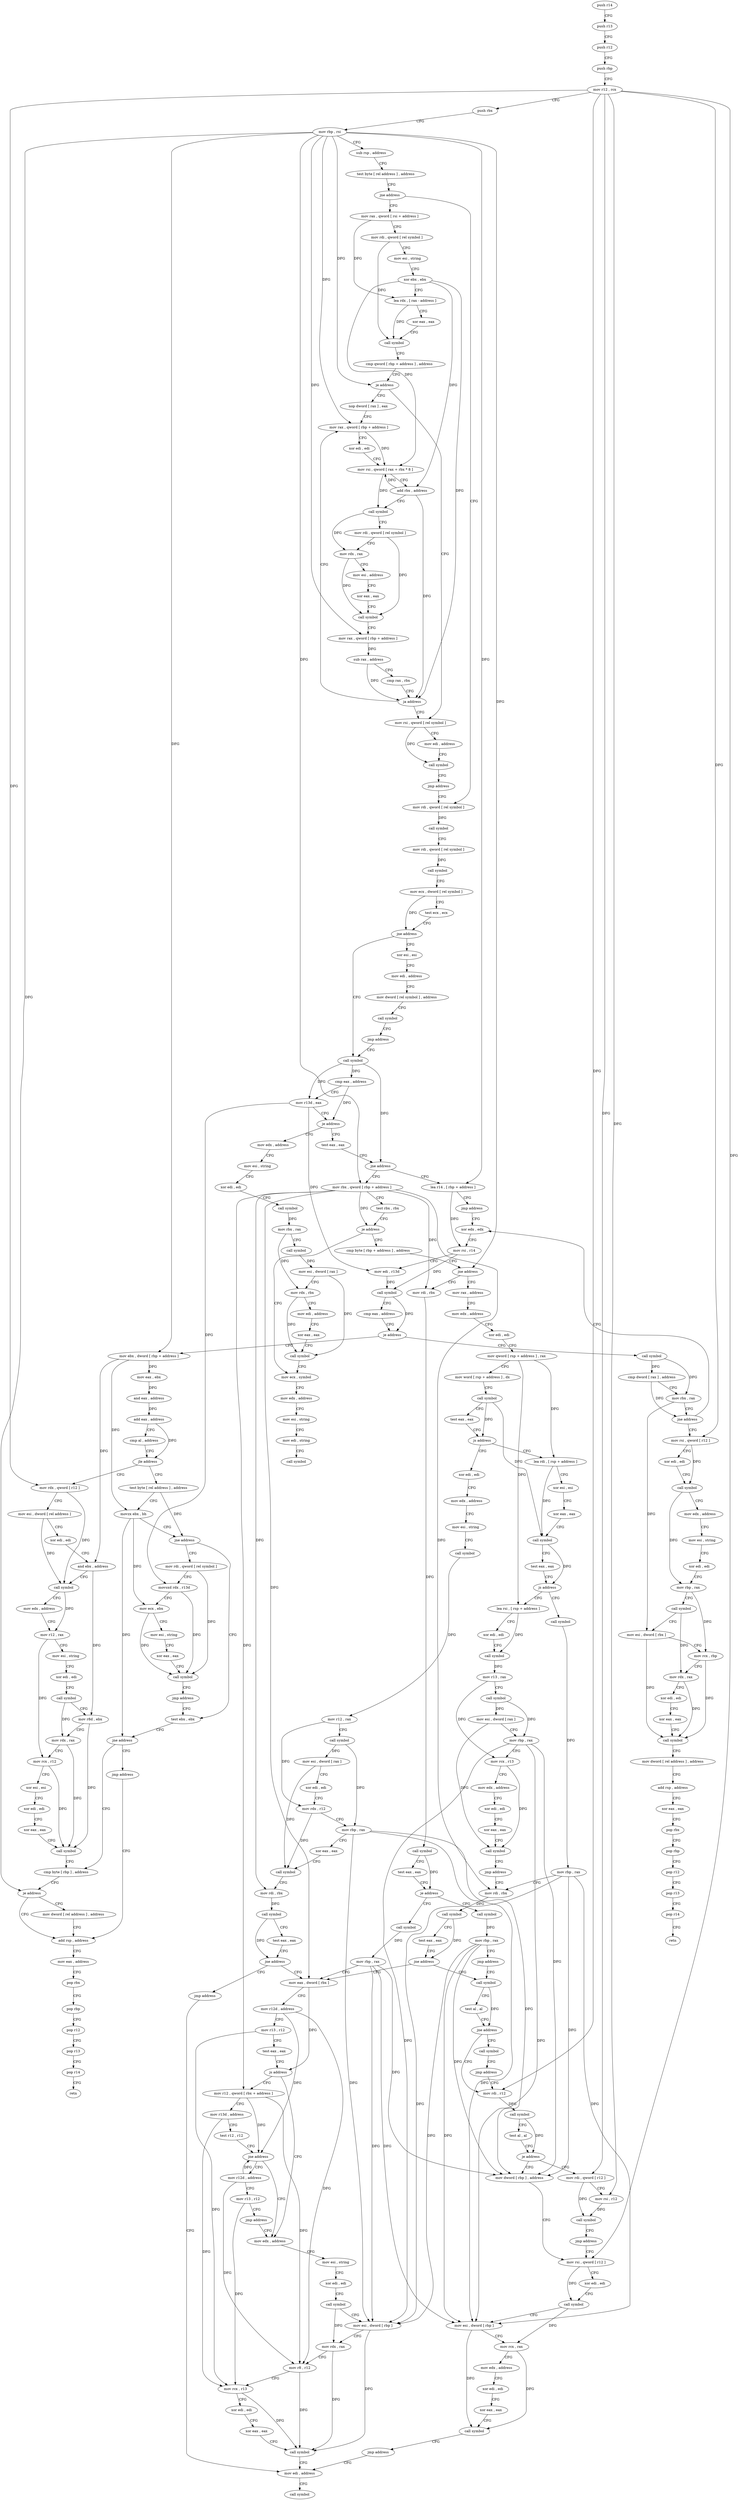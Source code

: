 digraph "func" {
"4219712" [label = "push r14" ]
"4219714" [label = "push r13" ]
"4219716" [label = "push r12" ]
"4219718" [label = "push rbp" ]
"4219719" [label = "mov r12 , rcx" ]
"4219722" [label = "push rbx" ]
"4219723" [label = "mov rbp , rsi" ]
"4219726" [label = "sub rsp , address" ]
"4219730" [label = "test byte [ rel address ] , address" ]
"4219737" [label = "jne address" ]
"4220128" [label = "mov rax , qword [ rsi + address ]" ]
"4219743" [label = "mov rdi , qword [ rel symbol ]" ]
"4220132" [label = "mov rdi , qword [ rel symbol ]" ]
"4220139" [label = "mov esi , string" ]
"4220144" [label = "xor ebx , ebx" ]
"4220146" [label = "lea rdx , [ rax - address ]" ]
"4220150" [label = "xor eax , eax" ]
"4220152" [label = "call symbol" ]
"4220157" [label = "cmp qword [ rbp + address ] , address" ]
"4220162" [label = "je address" ]
"4220222" [label = "mov rsi , qword [ rel symbol ]" ]
"4220164" [label = "nop dword [ rax ] , eax" ]
"4219750" [label = "call symbol" ]
"4219755" [label = "mov rdi , qword [ rel symbol ]" ]
"4219762" [label = "call symbol" ]
"4219767" [label = "mov ecx , dword [ rel symbol ]" ]
"4219773" [label = "test ecx , ecx" ]
"4219775" [label = "jne address" ]
"4220096" [label = "xor esi , esi" ]
"4219781" [label = "call symbol" ]
"4220229" [label = "mov edi , address" ]
"4220234" [label = "call symbol" ]
"4220239" [label = "jmp address" ]
"4220168" [label = "mov rax , qword [ rbp + address ]" ]
"4220098" [label = "mov edi , address" ]
"4220103" [label = "mov dword [ rel symbol ] , address" ]
"4220113" [label = "call symbol" ]
"4220118" [label = "jmp address" ]
"4219786" [label = "cmp eax , address" ]
"4219789" [label = "mov r13d , eax" ]
"4219792" [label = "je address" ]
"4220764" [label = "mov edx , address" ]
"4219798" [label = "test eax , eax" ]
"4220172" [label = "xor edi , edi" ]
"4220174" [label = "mov rsi , qword [ rax + rbx * 8 ]" ]
"4220178" [label = "add rbx , address" ]
"4220182" [label = "call symbol" ]
"4220187" [label = "mov rdi , qword [ rel symbol ]" ]
"4220194" [label = "mov rdx , rax" ]
"4220197" [label = "mov esi , address" ]
"4220202" [label = "xor eax , eax" ]
"4220204" [label = "call symbol" ]
"4220209" [label = "mov rax , qword [ rbp + address ]" ]
"4220213" [label = "sub rax , address" ]
"4220217" [label = "cmp rax , rbx" ]
"4220220" [label = "ja address" ]
"4220769" [label = "mov esi , string" ]
"4220774" [label = "xor edi , edi" ]
"4220776" [label = "call symbol" ]
"4220781" [label = "mov rbx , rax" ]
"4220784" [label = "call symbol" ]
"4220789" [label = "mov esi , dword [ rax ]" ]
"4220791" [label = "mov rdx , rbx" ]
"4220794" [label = "mov edi , address" ]
"4220799" [label = "xor eax , eax" ]
"4220801" [label = "call symbol" ]
"4220806" [label = "mov ecx , symbol" ]
"4219800" [label = "jne address" ]
"4219928" [label = "lea r14 , [ rbp + address ]" ]
"4219802" [label = "mov rbx , qword [ rbp + address ]" ]
"4219935" [label = "jmp address" ]
"4219961" [label = "xor edx , edx" ]
"4219809" [label = "test rbx , rbx" ]
"4219812" [label = "je address" ]
"4219818" [label = "cmp byte [ rbp + address ] , address" ]
"4219963" [label = "mov rsi , r14" ]
"4219966" [label = "mov edi , r13d" ]
"4219969" [label = "call symbol" ]
"4219974" [label = "cmp eax , address" ]
"4219977" [label = "je address" ]
"4219944" [label = "call symbol" ]
"4219979" [label = "mov ebx , dword [ rbp + address ]" ]
"4220811" [label = "mov edx , address" ]
"4220816" [label = "mov esi , string" ]
"4220821" [label = "mov edi , string" ]
"4220826" [label = "call symbol" ]
"4219825" [label = "jne address" ]
"4220328" [label = "mov rax , address" ]
"4219831" [label = "mov rdi , rbx" ]
"4219949" [label = "cmp dword [ rax ] , address" ]
"4219952" [label = "mov rbx , rax" ]
"4219955" [label = "jne address" ]
"4220248" [label = "mov rsi , qword [ r12 ]" ]
"4219985" [label = "mov eax , ebx" ]
"4219987" [label = "and eax , address" ]
"4219990" [label = "add eax , address" ]
"4219993" [label = "cmp al , address" ]
"4219995" [label = "jle address" ]
"4220496" [label = "test byte [ rel address ] , address" ]
"4220001" [label = "mov rdx , qword [ r12 ]" ]
"4220338" [label = "mov edx , address" ]
"4220343" [label = "xor edi , edi" ]
"4220345" [label = "mov qword [ rsp + address ] , rax" ]
"4220350" [label = "mov word [ rsp + address ] , dx" ]
"4220355" [label = "call symbol" ]
"4220360" [label = "test eax , eax" ]
"4220362" [label = "js address" ]
"4220618" [label = "xor edi , edi" ]
"4220368" [label = "lea rdi , [ rsp + address ]" ]
"4219834" [label = "call symbol" ]
"4219839" [label = "test eax , eax" ]
"4219841" [label = "je address" ]
"4220528" [label = "call symbol" ]
"4219847" [label = "call symbol" ]
"4220252" [label = "xor edi , edi" ]
"4220254" [label = "call symbol" ]
"4220259" [label = "mov edx , address" ]
"4220264" [label = "mov esi , string" ]
"4220269" [label = "xor edi , edi" ]
"4220271" [label = "mov rbp , rax" ]
"4220274" [label = "call symbol" ]
"4220279" [label = "mov esi , dword [ rbx ]" ]
"4220281" [label = "mov rcx , rbp" ]
"4220284" [label = "mov rdx , rax" ]
"4220287" [label = "xor edi , edi" ]
"4220289" [label = "xor eax , eax" ]
"4220291" [label = "call symbol" ]
"4220296" [label = "mov dword [ rel address ] , address" ]
"4220306" [label = "add rsp , address" ]
"4220310" [label = "xor eax , eax" ]
"4220312" [label = "pop rbx" ]
"4220313" [label = "pop rbp" ]
"4220314" [label = "pop r12" ]
"4220316" [label = "pop r13" ]
"4220318" [label = "pop r14" ]
"4220320" [label = "retn" ]
"4220503" [label = "movzx ebx , bh" ]
"4220506" [label = "jne address" ]
"4220688" [label = "mov rdi , qword [ rel symbol ]" ]
"4220512" [label = "test ebx , ebx" ]
"4220005" [label = "mov esi , dword [ rel address ]" ]
"4220011" [label = "xor edi , edi" ]
"4220013" [label = "and ebx , address" ]
"4220016" [label = "call symbol" ]
"4220021" [label = "mov edx , address" ]
"4220026" [label = "mov r12 , rax" ]
"4220029" [label = "mov esi , string" ]
"4220034" [label = "xor edi , edi" ]
"4220036" [label = "call symbol" ]
"4220041" [label = "mov r8d , ebx" ]
"4220044" [label = "mov rdx , rax" ]
"4220047" [label = "mov rcx , r12" ]
"4220050" [label = "xor esi , esi" ]
"4220052" [label = "xor edi , edi" ]
"4220054" [label = "xor eax , eax" ]
"4220056" [label = "call symbol" ]
"4220061" [label = "cmp byte [ rbp ] , address" ]
"4220620" [label = "mov edx , address" ]
"4220625" [label = "mov esi , string" ]
"4220630" [label = "call symbol" ]
"4220635" [label = "mov r12 , rax" ]
"4220638" [label = "call symbol" ]
"4220643" [label = "mov esi , dword [ rax ]" ]
"4220645" [label = "xor edi , edi" ]
"4220647" [label = "mov rdx , r12" ]
"4220650" [label = "mov rbp , rax" ]
"4220653" [label = "xor eax , eax" ]
"4220655" [label = "call symbol" ]
"4220660" [label = "mov rdi , rbx" ]
"4220663" [label = "call symbol" ]
"4220668" [label = "test eax , eax" ]
"4220670" [label = "jne address" ]
"4219855" [label = "mov eax , dword [ rbx ]" ]
"4220676" [label = "jmp address" ]
"4220373" [label = "xor esi , esi" ]
"4220375" [label = "xor eax , eax" ]
"4220377" [label = "call symbol" ]
"4220382" [label = "test eax , eax" ]
"4220384" [label = "js address" ]
"4220717" [label = "lea rsi , [ rsp + address ]" ]
"4220390" [label = "call symbol" ]
"4220533" [label = "mov rbp , rax" ]
"4220536" [label = "jmp address" ]
"4220414" [label = "call symbol" ]
"4219852" [label = "mov rbp , rax" ]
"4220695" [label = "movsxd rdx , r13d" ]
"4220698" [label = "mov ecx , ebx" ]
"4220700" [label = "mov esi , string" ]
"4220705" [label = "xor eax , eax" ]
"4220707" [label = "call symbol" ]
"4220712" [label = "jmp address" ]
"4220514" [label = "jne address" ]
"4220520" [label = "jmp address" ]
"4220077" [label = "add rsp , address" ]
"4220081" [label = "mov eax , address" ]
"4220086" [label = "pop rbx" ]
"4220087" [label = "pop rbp" ]
"4220088" [label = "pop r12" ]
"4220090" [label = "pop r13" ]
"4220092" [label = "pop r14" ]
"4220094" [label = "retn" ]
"4220067" [label = "mov dword [ rel address ] , address" ]
"4219857" [label = "mov r12d , address" ]
"4219863" [label = "mov r13 , r12" ]
"4219866" [label = "test eax , eax" ]
"4219868" [label = "js address" ]
"4220544" [label = "mov r12 , qword [ rbx + address ]" ]
"4219874" [label = "mov edx , address" ]
"4219912" [label = "mov edi , address" ]
"4220722" [label = "xor edi , edi" ]
"4220724" [label = "call symbol" ]
"4220729" [label = "mov r13 , rax" ]
"4220732" [label = "call symbol" ]
"4220737" [label = "mov esi , dword [ rax ]" ]
"4220739" [label = "mov rbp , rax" ]
"4220742" [label = "mov rcx , r13" ]
"4220745" [label = "mov edx , address" ]
"4220750" [label = "xor edi , edi" ]
"4220752" [label = "xor eax , eax" ]
"4220754" [label = "call symbol" ]
"4220759" [label = "jmp address" ]
"4220398" [label = "mov rdi , rbx" ]
"4220395" [label = "mov rbp , rax" ]
"4220419" [label = "test al , al" ]
"4220421" [label = "jne address" ]
"4220608" [label = "call symbol" ]
"4220427" [label = "mov rdi , r12" ]
"4220548" [label = "mov r13d , address" ]
"4220554" [label = "test r12 , r12" ]
"4220557" [label = "jne address" ]
"4220563" [label = "mov r12d , address" ]
"4219879" [label = "mov esi , string" ]
"4219884" [label = "xor edi , edi" ]
"4219886" [label = "call symbol" ]
"4219891" [label = "mov esi , dword [ rbp ]" ]
"4219894" [label = "mov rdx , rax" ]
"4219897" [label = "mov r8 , r12" ]
"4219900" [label = "mov rcx , r13" ]
"4219903" [label = "xor edi , edi" ]
"4219905" [label = "xor eax , eax" ]
"4219907" [label = "call symbol" ]
"4220065" [label = "je address" ]
"4219917" [label = "call symbol" ]
"4220401" [label = "call symbol" ]
"4220406" [label = "test eax , eax" ]
"4220408" [label = "jne address" ]
"4220613" [label = "jmp address" ]
"4220430" [label = "call symbol" ]
"4220435" [label = "test al , al" ]
"4220437" [label = "je address" ]
"4220584" [label = "mov rdi , qword [ r12 ]" ]
"4220443" [label = "mov dword [ rbp ] , address" ]
"4220569" [label = "mov r13 , r12" ]
"4220572" [label = "jmp address" ]
"4220588" [label = "mov rsi , r12" ]
"4220591" [label = "call symbol" ]
"4220596" [label = "jmp address" ]
"4220450" [label = "mov rsi , qword [ r12 ]" ]
"4220454" [label = "xor edi , edi" ]
"4220456" [label = "call symbol" ]
"4220461" [label = "mov esi , dword [ rbp ]" ]
"4220464" [label = "mov rcx , rax" ]
"4220467" [label = "mov edx , address" ]
"4220472" [label = "xor edi , edi" ]
"4220474" [label = "xor eax , eax" ]
"4220476" [label = "call symbol" ]
"4220481" [label = "jmp address" ]
"4219712" -> "4219714" [ label = "CFG" ]
"4219714" -> "4219716" [ label = "CFG" ]
"4219716" -> "4219718" [ label = "CFG" ]
"4219718" -> "4219719" [ label = "CFG" ]
"4219719" -> "4219722" [ label = "CFG" ]
"4219719" -> "4220248" [ label = "DFG" ]
"4219719" -> "4220001" [ label = "DFG" ]
"4219719" -> "4220427" [ label = "DFG" ]
"4219719" -> "4220584" [ label = "DFG" ]
"4219719" -> "4220588" [ label = "DFG" ]
"4219719" -> "4220450" [ label = "DFG" ]
"4219722" -> "4219723" [ label = "CFG" ]
"4219723" -> "4219726" [ label = "CFG" ]
"4219723" -> "4220162" [ label = "DFG" ]
"4219723" -> "4220168" [ label = "DFG" ]
"4219723" -> "4220209" [ label = "DFG" ]
"4219723" -> "4219928" [ label = "DFG" ]
"4219723" -> "4219802" [ label = "DFG" ]
"4219723" -> "4219825" [ label = "DFG" ]
"4219723" -> "4219979" [ label = "DFG" ]
"4219723" -> "4220065" [ label = "DFG" ]
"4219726" -> "4219730" [ label = "CFG" ]
"4219730" -> "4219737" [ label = "CFG" ]
"4219737" -> "4220128" [ label = "CFG" ]
"4219737" -> "4219743" [ label = "CFG" ]
"4220128" -> "4220132" [ label = "CFG" ]
"4220128" -> "4220146" [ label = "DFG" ]
"4219743" -> "4219750" [ label = "DFG" ]
"4220132" -> "4220139" [ label = "CFG" ]
"4220132" -> "4220152" [ label = "DFG" ]
"4220139" -> "4220144" [ label = "CFG" ]
"4220144" -> "4220146" [ label = "CFG" ]
"4220144" -> "4220174" [ label = "DFG" ]
"4220144" -> "4220178" [ label = "DFG" ]
"4220144" -> "4220220" [ label = "DFG" ]
"4220146" -> "4220150" [ label = "CFG" ]
"4220146" -> "4220152" [ label = "DFG" ]
"4220150" -> "4220152" [ label = "CFG" ]
"4220152" -> "4220157" [ label = "CFG" ]
"4220157" -> "4220162" [ label = "CFG" ]
"4220162" -> "4220222" [ label = "CFG" ]
"4220162" -> "4220164" [ label = "CFG" ]
"4220222" -> "4220229" [ label = "CFG" ]
"4220222" -> "4220234" [ label = "DFG" ]
"4220164" -> "4220168" [ label = "CFG" ]
"4219750" -> "4219755" [ label = "CFG" ]
"4219755" -> "4219762" [ label = "DFG" ]
"4219762" -> "4219767" [ label = "CFG" ]
"4219767" -> "4219773" [ label = "CFG" ]
"4219767" -> "4219775" [ label = "DFG" ]
"4219773" -> "4219775" [ label = "CFG" ]
"4219775" -> "4220096" [ label = "CFG" ]
"4219775" -> "4219781" [ label = "CFG" ]
"4220096" -> "4220098" [ label = "CFG" ]
"4219781" -> "4219786" [ label = "DFG" ]
"4219781" -> "4219789" [ label = "DFG" ]
"4219781" -> "4219800" [ label = "DFG" ]
"4220229" -> "4220234" [ label = "CFG" ]
"4220234" -> "4220239" [ label = "CFG" ]
"4220239" -> "4219743" [ label = "CFG" ]
"4220168" -> "4220172" [ label = "CFG" ]
"4220168" -> "4220174" [ label = "DFG" ]
"4220098" -> "4220103" [ label = "CFG" ]
"4220103" -> "4220113" [ label = "CFG" ]
"4220113" -> "4220118" [ label = "CFG" ]
"4220118" -> "4219781" [ label = "CFG" ]
"4219786" -> "4219789" [ label = "CFG" ]
"4219786" -> "4219792" [ label = "DFG" ]
"4219789" -> "4219792" [ label = "CFG" ]
"4219789" -> "4219966" [ label = "DFG" ]
"4219789" -> "4220695" [ label = "DFG" ]
"4219792" -> "4220764" [ label = "CFG" ]
"4219792" -> "4219798" [ label = "CFG" ]
"4220764" -> "4220769" [ label = "CFG" ]
"4219798" -> "4219800" [ label = "CFG" ]
"4220172" -> "4220174" [ label = "CFG" ]
"4220174" -> "4220178" [ label = "CFG" ]
"4220174" -> "4220182" [ label = "DFG" ]
"4220178" -> "4220182" [ label = "CFG" ]
"4220178" -> "4220174" [ label = "DFG" ]
"4220178" -> "4220220" [ label = "DFG" ]
"4220182" -> "4220187" [ label = "CFG" ]
"4220182" -> "4220194" [ label = "DFG" ]
"4220187" -> "4220194" [ label = "CFG" ]
"4220187" -> "4220204" [ label = "DFG" ]
"4220194" -> "4220197" [ label = "CFG" ]
"4220194" -> "4220204" [ label = "DFG" ]
"4220197" -> "4220202" [ label = "CFG" ]
"4220202" -> "4220204" [ label = "CFG" ]
"4220204" -> "4220209" [ label = "CFG" ]
"4220209" -> "4220213" [ label = "DFG" ]
"4220213" -> "4220217" [ label = "CFG" ]
"4220213" -> "4220220" [ label = "DFG" ]
"4220217" -> "4220220" [ label = "CFG" ]
"4220220" -> "4220168" [ label = "CFG" ]
"4220220" -> "4220222" [ label = "CFG" ]
"4220769" -> "4220774" [ label = "CFG" ]
"4220774" -> "4220776" [ label = "CFG" ]
"4220776" -> "4220781" [ label = "DFG" ]
"4220781" -> "4220784" [ label = "CFG" ]
"4220781" -> "4220791" [ label = "DFG" ]
"4220784" -> "4220789" [ label = "DFG" ]
"4220789" -> "4220791" [ label = "CFG" ]
"4220789" -> "4220801" [ label = "DFG" ]
"4220791" -> "4220794" [ label = "CFG" ]
"4220791" -> "4220801" [ label = "DFG" ]
"4220794" -> "4220799" [ label = "CFG" ]
"4220799" -> "4220801" [ label = "CFG" ]
"4220801" -> "4220806" [ label = "CFG" ]
"4220806" -> "4220811" [ label = "CFG" ]
"4219800" -> "4219928" [ label = "CFG" ]
"4219800" -> "4219802" [ label = "CFG" ]
"4219928" -> "4219935" [ label = "CFG" ]
"4219928" -> "4219963" [ label = "DFG" ]
"4219802" -> "4219809" [ label = "CFG" ]
"4219802" -> "4219812" [ label = "DFG" ]
"4219802" -> "4219831" [ label = "DFG" ]
"4219802" -> "4220660" [ label = "DFG" ]
"4219802" -> "4219855" [ label = "DFG" ]
"4219802" -> "4220544" [ label = "DFG" ]
"4219802" -> "4220398" [ label = "DFG" ]
"4219935" -> "4219961" [ label = "CFG" ]
"4219961" -> "4219963" [ label = "CFG" ]
"4219809" -> "4219812" [ label = "CFG" ]
"4219812" -> "4220806" [ label = "CFG" ]
"4219812" -> "4219818" [ label = "CFG" ]
"4219818" -> "4219825" [ label = "CFG" ]
"4219963" -> "4219966" [ label = "CFG" ]
"4219963" -> "4219969" [ label = "DFG" ]
"4219966" -> "4219969" [ label = "DFG" ]
"4219969" -> "4219974" [ label = "CFG" ]
"4219969" -> "4219977" [ label = "DFG" ]
"4219974" -> "4219977" [ label = "CFG" ]
"4219977" -> "4219944" [ label = "CFG" ]
"4219977" -> "4219979" [ label = "CFG" ]
"4219944" -> "4219949" [ label = "DFG" ]
"4219944" -> "4219952" [ label = "DFG" ]
"4219979" -> "4219985" [ label = "DFG" ]
"4219979" -> "4220503" [ label = "DFG" ]
"4219979" -> "4220013" [ label = "DFG" ]
"4220811" -> "4220816" [ label = "CFG" ]
"4220816" -> "4220821" [ label = "CFG" ]
"4220821" -> "4220826" [ label = "CFG" ]
"4219825" -> "4220328" [ label = "CFG" ]
"4219825" -> "4219831" [ label = "CFG" ]
"4220328" -> "4220338" [ label = "CFG" ]
"4219831" -> "4219834" [ label = "DFG" ]
"4219949" -> "4219952" [ label = "CFG" ]
"4219949" -> "4219955" [ label = "DFG" ]
"4219952" -> "4219955" [ label = "CFG" ]
"4219952" -> "4220279" [ label = "DFG" ]
"4219955" -> "4220248" [ label = "CFG" ]
"4219955" -> "4219961" [ label = "CFG" ]
"4220248" -> "4220252" [ label = "CFG" ]
"4220248" -> "4220254" [ label = "DFG" ]
"4219985" -> "4219987" [ label = "DFG" ]
"4219987" -> "4219990" [ label = "DFG" ]
"4219990" -> "4219993" [ label = "CFG" ]
"4219990" -> "4219995" [ label = "DFG" ]
"4219993" -> "4219995" [ label = "CFG" ]
"4219995" -> "4220496" [ label = "CFG" ]
"4219995" -> "4220001" [ label = "CFG" ]
"4220496" -> "4220503" [ label = "CFG" ]
"4220496" -> "4220506" [ label = "DFG" ]
"4220001" -> "4220005" [ label = "CFG" ]
"4220001" -> "4220016" [ label = "DFG" ]
"4220338" -> "4220343" [ label = "CFG" ]
"4220343" -> "4220345" [ label = "CFG" ]
"4220345" -> "4220350" [ label = "CFG" ]
"4220345" -> "4220368" [ label = "DFG" ]
"4220345" -> "4220717" [ label = "DFG" ]
"4220350" -> "4220355" [ label = "CFG" ]
"4220355" -> "4220360" [ label = "CFG" ]
"4220355" -> "4220362" [ label = "DFG" ]
"4220355" -> "4220377" [ label = "DFG" ]
"4220360" -> "4220362" [ label = "CFG" ]
"4220362" -> "4220618" [ label = "CFG" ]
"4220362" -> "4220368" [ label = "CFG" ]
"4220618" -> "4220620" [ label = "CFG" ]
"4220368" -> "4220373" [ label = "CFG" ]
"4220368" -> "4220377" [ label = "DFG" ]
"4219834" -> "4219839" [ label = "CFG" ]
"4219834" -> "4219841" [ label = "DFG" ]
"4219839" -> "4219841" [ label = "CFG" ]
"4219841" -> "4220528" [ label = "CFG" ]
"4219841" -> "4219847" [ label = "CFG" ]
"4220528" -> "4220533" [ label = "DFG" ]
"4219847" -> "4219852" [ label = "DFG" ]
"4220252" -> "4220254" [ label = "CFG" ]
"4220254" -> "4220259" [ label = "CFG" ]
"4220254" -> "4220271" [ label = "DFG" ]
"4220259" -> "4220264" [ label = "CFG" ]
"4220264" -> "4220269" [ label = "CFG" ]
"4220269" -> "4220271" [ label = "CFG" ]
"4220271" -> "4220274" [ label = "CFG" ]
"4220271" -> "4220281" [ label = "DFG" ]
"4220274" -> "4220279" [ label = "CFG" ]
"4220274" -> "4220284" [ label = "DFG" ]
"4220279" -> "4220281" [ label = "CFG" ]
"4220279" -> "4220291" [ label = "DFG" ]
"4220281" -> "4220284" [ label = "CFG" ]
"4220281" -> "4220291" [ label = "DFG" ]
"4220284" -> "4220287" [ label = "CFG" ]
"4220284" -> "4220291" [ label = "DFG" ]
"4220287" -> "4220289" [ label = "CFG" ]
"4220289" -> "4220291" [ label = "CFG" ]
"4220291" -> "4220296" [ label = "CFG" ]
"4220296" -> "4220306" [ label = "CFG" ]
"4220306" -> "4220310" [ label = "CFG" ]
"4220310" -> "4220312" [ label = "CFG" ]
"4220312" -> "4220313" [ label = "CFG" ]
"4220313" -> "4220314" [ label = "CFG" ]
"4220314" -> "4220316" [ label = "CFG" ]
"4220316" -> "4220318" [ label = "CFG" ]
"4220318" -> "4220320" [ label = "CFG" ]
"4220503" -> "4220506" [ label = "CFG" ]
"4220503" -> "4220698" [ label = "DFG" ]
"4220503" -> "4220514" [ label = "DFG" ]
"4220506" -> "4220688" [ label = "CFG" ]
"4220506" -> "4220512" [ label = "CFG" ]
"4220688" -> "4220695" [ label = "CFG" ]
"4220688" -> "4220707" [ label = "DFG" ]
"4220512" -> "4220514" [ label = "CFG" ]
"4220005" -> "4220011" [ label = "CFG" ]
"4220005" -> "4220016" [ label = "DFG" ]
"4220011" -> "4220013" [ label = "CFG" ]
"4220013" -> "4220016" [ label = "CFG" ]
"4220013" -> "4220041" [ label = "DFG" ]
"4220016" -> "4220021" [ label = "CFG" ]
"4220016" -> "4220026" [ label = "DFG" ]
"4220021" -> "4220026" [ label = "CFG" ]
"4220026" -> "4220029" [ label = "CFG" ]
"4220026" -> "4220047" [ label = "DFG" ]
"4220029" -> "4220034" [ label = "CFG" ]
"4220034" -> "4220036" [ label = "CFG" ]
"4220036" -> "4220041" [ label = "CFG" ]
"4220036" -> "4220044" [ label = "DFG" ]
"4220041" -> "4220044" [ label = "CFG" ]
"4220041" -> "4220056" [ label = "DFG" ]
"4220044" -> "4220047" [ label = "CFG" ]
"4220044" -> "4220056" [ label = "DFG" ]
"4220047" -> "4220050" [ label = "CFG" ]
"4220047" -> "4220056" [ label = "DFG" ]
"4220050" -> "4220052" [ label = "CFG" ]
"4220052" -> "4220054" [ label = "CFG" ]
"4220054" -> "4220056" [ label = "CFG" ]
"4220056" -> "4220061" [ label = "CFG" ]
"4220061" -> "4220065" [ label = "CFG" ]
"4220620" -> "4220625" [ label = "CFG" ]
"4220625" -> "4220630" [ label = "CFG" ]
"4220630" -> "4220635" [ label = "DFG" ]
"4220635" -> "4220638" [ label = "CFG" ]
"4220635" -> "4220647" [ label = "DFG" ]
"4220638" -> "4220643" [ label = "DFG" ]
"4220638" -> "4220650" [ label = "DFG" ]
"4220643" -> "4220645" [ label = "CFG" ]
"4220643" -> "4220655" [ label = "DFG" ]
"4220645" -> "4220647" [ label = "CFG" ]
"4220647" -> "4220650" [ label = "CFG" ]
"4220647" -> "4220655" [ label = "DFG" ]
"4220650" -> "4220653" [ label = "CFG" ]
"4220650" -> "4219891" [ label = "DFG" ]
"4220650" -> "4220443" [ label = "DFG" ]
"4220650" -> "4220461" [ label = "DFG" ]
"4220653" -> "4220655" [ label = "CFG" ]
"4220655" -> "4220660" [ label = "CFG" ]
"4220660" -> "4220663" [ label = "DFG" ]
"4220663" -> "4220668" [ label = "CFG" ]
"4220663" -> "4220670" [ label = "DFG" ]
"4220668" -> "4220670" [ label = "CFG" ]
"4220670" -> "4219855" [ label = "CFG" ]
"4220670" -> "4220676" [ label = "CFG" ]
"4219855" -> "4219857" [ label = "CFG" ]
"4219855" -> "4219868" [ label = "DFG" ]
"4220676" -> "4219912" [ label = "CFG" ]
"4220373" -> "4220375" [ label = "CFG" ]
"4220375" -> "4220377" [ label = "CFG" ]
"4220377" -> "4220382" [ label = "CFG" ]
"4220377" -> "4220384" [ label = "DFG" ]
"4220382" -> "4220384" [ label = "CFG" ]
"4220384" -> "4220717" [ label = "CFG" ]
"4220384" -> "4220390" [ label = "CFG" ]
"4220717" -> "4220722" [ label = "CFG" ]
"4220717" -> "4220724" [ label = "DFG" ]
"4220390" -> "4220395" [ label = "DFG" ]
"4220533" -> "4220536" [ label = "CFG" ]
"4220533" -> "4219891" [ label = "DFG" ]
"4220533" -> "4220443" [ label = "DFG" ]
"4220533" -> "4220461" [ label = "DFG" ]
"4220536" -> "4220414" [ label = "CFG" ]
"4220414" -> "4220419" [ label = "CFG" ]
"4220414" -> "4220421" [ label = "DFG" ]
"4219852" -> "4219855" [ label = "CFG" ]
"4219852" -> "4219891" [ label = "DFG" ]
"4219852" -> "4220443" [ label = "DFG" ]
"4219852" -> "4220461" [ label = "DFG" ]
"4220695" -> "4220698" [ label = "CFG" ]
"4220695" -> "4220707" [ label = "DFG" ]
"4220698" -> "4220700" [ label = "CFG" ]
"4220698" -> "4220707" [ label = "DFG" ]
"4220700" -> "4220705" [ label = "CFG" ]
"4220705" -> "4220707" [ label = "CFG" ]
"4220707" -> "4220712" [ label = "CFG" ]
"4220712" -> "4220512" [ label = "CFG" ]
"4220514" -> "4220061" [ label = "CFG" ]
"4220514" -> "4220520" [ label = "CFG" ]
"4220520" -> "4220077" [ label = "CFG" ]
"4220077" -> "4220081" [ label = "CFG" ]
"4220081" -> "4220086" [ label = "CFG" ]
"4220086" -> "4220087" [ label = "CFG" ]
"4220087" -> "4220088" [ label = "CFG" ]
"4220088" -> "4220090" [ label = "CFG" ]
"4220090" -> "4220092" [ label = "CFG" ]
"4220092" -> "4220094" [ label = "CFG" ]
"4220067" -> "4220077" [ label = "CFG" ]
"4219857" -> "4219863" [ label = "CFG" ]
"4219857" -> "4220557" [ label = "DFG" ]
"4219857" -> "4219897" [ label = "DFG" ]
"4219863" -> "4219866" [ label = "CFG" ]
"4219863" -> "4219900" [ label = "DFG" ]
"4219866" -> "4219868" [ label = "CFG" ]
"4219868" -> "4220544" [ label = "CFG" ]
"4219868" -> "4219874" [ label = "CFG" ]
"4220544" -> "4220548" [ label = "CFG" ]
"4220544" -> "4220557" [ label = "DFG" ]
"4220544" -> "4219897" [ label = "DFG" ]
"4219874" -> "4219879" [ label = "CFG" ]
"4219912" -> "4219917" [ label = "CFG" ]
"4220722" -> "4220724" [ label = "CFG" ]
"4220724" -> "4220729" [ label = "DFG" ]
"4220729" -> "4220732" [ label = "CFG" ]
"4220729" -> "4220742" [ label = "DFG" ]
"4220732" -> "4220737" [ label = "DFG" ]
"4220732" -> "4220739" [ label = "DFG" ]
"4220737" -> "4220739" [ label = "CFG" ]
"4220737" -> "4220754" [ label = "DFG" ]
"4220739" -> "4220742" [ label = "CFG" ]
"4220739" -> "4219891" [ label = "DFG" ]
"4220739" -> "4220443" [ label = "DFG" ]
"4220739" -> "4220461" [ label = "DFG" ]
"4220742" -> "4220745" [ label = "CFG" ]
"4220742" -> "4220754" [ label = "DFG" ]
"4220745" -> "4220750" [ label = "CFG" ]
"4220750" -> "4220752" [ label = "CFG" ]
"4220752" -> "4220754" [ label = "CFG" ]
"4220754" -> "4220759" [ label = "CFG" ]
"4220759" -> "4220398" [ label = "CFG" ]
"4220398" -> "4220401" [ label = "DFG" ]
"4220395" -> "4220398" [ label = "CFG" ]
"4220395" -> "4219891" [ label = "DFG" ]
"4220395" -> "4220443" [ label = "DFG" ]
"4220395" -> "4220461" [ label = "DFG" ]
"4220419" -> "4220421" [ label = "CFG" ]
"4220421" -> "4220608" [ label = "CFG" ]
"4220421" -> "4220427" [ label = "CFG" ]
"4220608" -> "4220613" [ label = "CFG" ]
"4220427" -> "4220430" [ label = "DFG" ]
"4220548" -> "4220554" [ label = "CFG" ]
"4220548" -> "4219900" [ label = "DFG" ]
"4220554" -> "4220557" [ label = "CFG" ]
"4220557" -> "4219874" [ label = "CFG" ]
"4220557" -> "4220563" [ label = "CFG" ]
"4220563" -> "4220569" [ label = "CFG" ]
"4220563" -> "4220557" [ label = "DFG" ]
"4220563" -> "4219897" [ label = "DFG" ]
"4219879" -> "4219884" [ label = "CFG" ]
"4219884" -> "4219886" [ label = "CFG" ]
"4219886" -> "4219891" [ label = "CFG" ]
"4219886" -> "4219894" [ label = "DFG" ]
"4219891" -> "4219894" [ label = "CFG" ]
"4219891" -> "4219907" [ label = "DFG" ]
"4219894" -> "4219897" [ label = "CFG" ]
"4219894" -> "4219907" [ label = "DFG" ]
"4219897" -> "4219900" [ label = "CFG" ]
"4219897" -> "4219907" [ label = "DFG" ]
"4219900" -> "4219903" [ label = "CFG" ]
"4219900" -> "4219907" [ label = "DFG" ]
"4219903" -> "4219905" [ label = "CFG" ]
"4219905" -> "4219907" [ label = "CFG" ]
"4219907" -> "4219912" [ label = "CFG" ]
"4220065" -> "4220077" [ label = "CFG" ]
"4220065" -> "4220067" [ label = "CFG" ]
"4220401" -> "4220406" [ label = "CFG" ]
"4220401" -> "4220408" [ label = "DFG" ]
"4220406" -> "4220408" [ label = "CFG" ]
"4220408" -> "4219855" [ label = "CFG" ]
"4220408" -> "4220414" [ label = "CFG" ]
"4220613" -> "4220427" [ label = "CFG" ]
"4220430" -> "4220435" [ label = "CFG" ]
"4220430" -> "4220437" [ label = "DFG" ]
"4220435" -> "4220437" [ label = "CFG" ]
"4220437" -> "4220584" [ label = "CFG" ]
"4220437" -> "4220443" [ label = "CFG" ]
"4220584" -> "4220588" [ label = "CFG" ]
"4220584" -> "4220591" [ label = "DFG" ]
"4220443" -> "4220450" [ label = "CFG" ]
"4220569" -> "4220572" [ label = "CFG" ]
"4220569" -> "4219900" [ label = "DFG" ]
"4220572" -> "4219874" [ label = "CFG" ]
"4220588" -> "4220591" [ label = "DFG" ]
"4220591" -> "4220596" [ label = "CFG" ]
"4220596" -> "4220450" [ label = "CFG" ]
"4220450" -> "4220454" [ label = "CFG" ]
"4220450" -> "4220456" [ label = "DFG" ]
"4220454" -> "4220456" [ label = "CFG" ]
"4220456" -> "4220461" [ label = "CFG" ]
"4220456" -> "4220464" [ label = "DFG" ]
"4220461" -> "4220464" [ label = "CFG" ]
"4220461" -> "4220476" [ label = "DFG" ]
"4220464" -> "4220467" [ label = "CFG" ]
"4220464" -> "4220476" [ label = "DFG" ]
"4220467" -> "4220472" [ label = "CFG" ]
"4220472" -> "4220474" [ label = "CFG" ]
"4220474" -> "4220476" [ label = "CFG" ]
"4220476" -> "4220481" [ label = "CFG" ]
"4220481" -> "4219912" [ label = "CFG" ]
}
